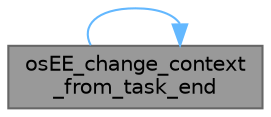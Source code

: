 digraph "osEE_change_context_from_task_end"
{
 // LATEX_PDF_SIZE
  bgcolor="transparent";
  edge [fontname=Helvetica,fontsize=10,labelfontname=Helvetica,labelfontsize=10];
  node [fontname=Helvetica,fontsize=10,shape=box,height=0.2,width=0.4];
  rankdir="LR";
  Node1 [id="Node000001",label="osEE_change_context\l_from_task_end",height=0.2,width=0.4,color="gray40", fillcolor="grey60", style="filled", fontcolor="black",tooltip="Handles the Task termination."];
  Node1 -> Node1 [id="edge1_Node000001_Node000001",color="steelblue1",style="solid",tooltip=" "];
}
